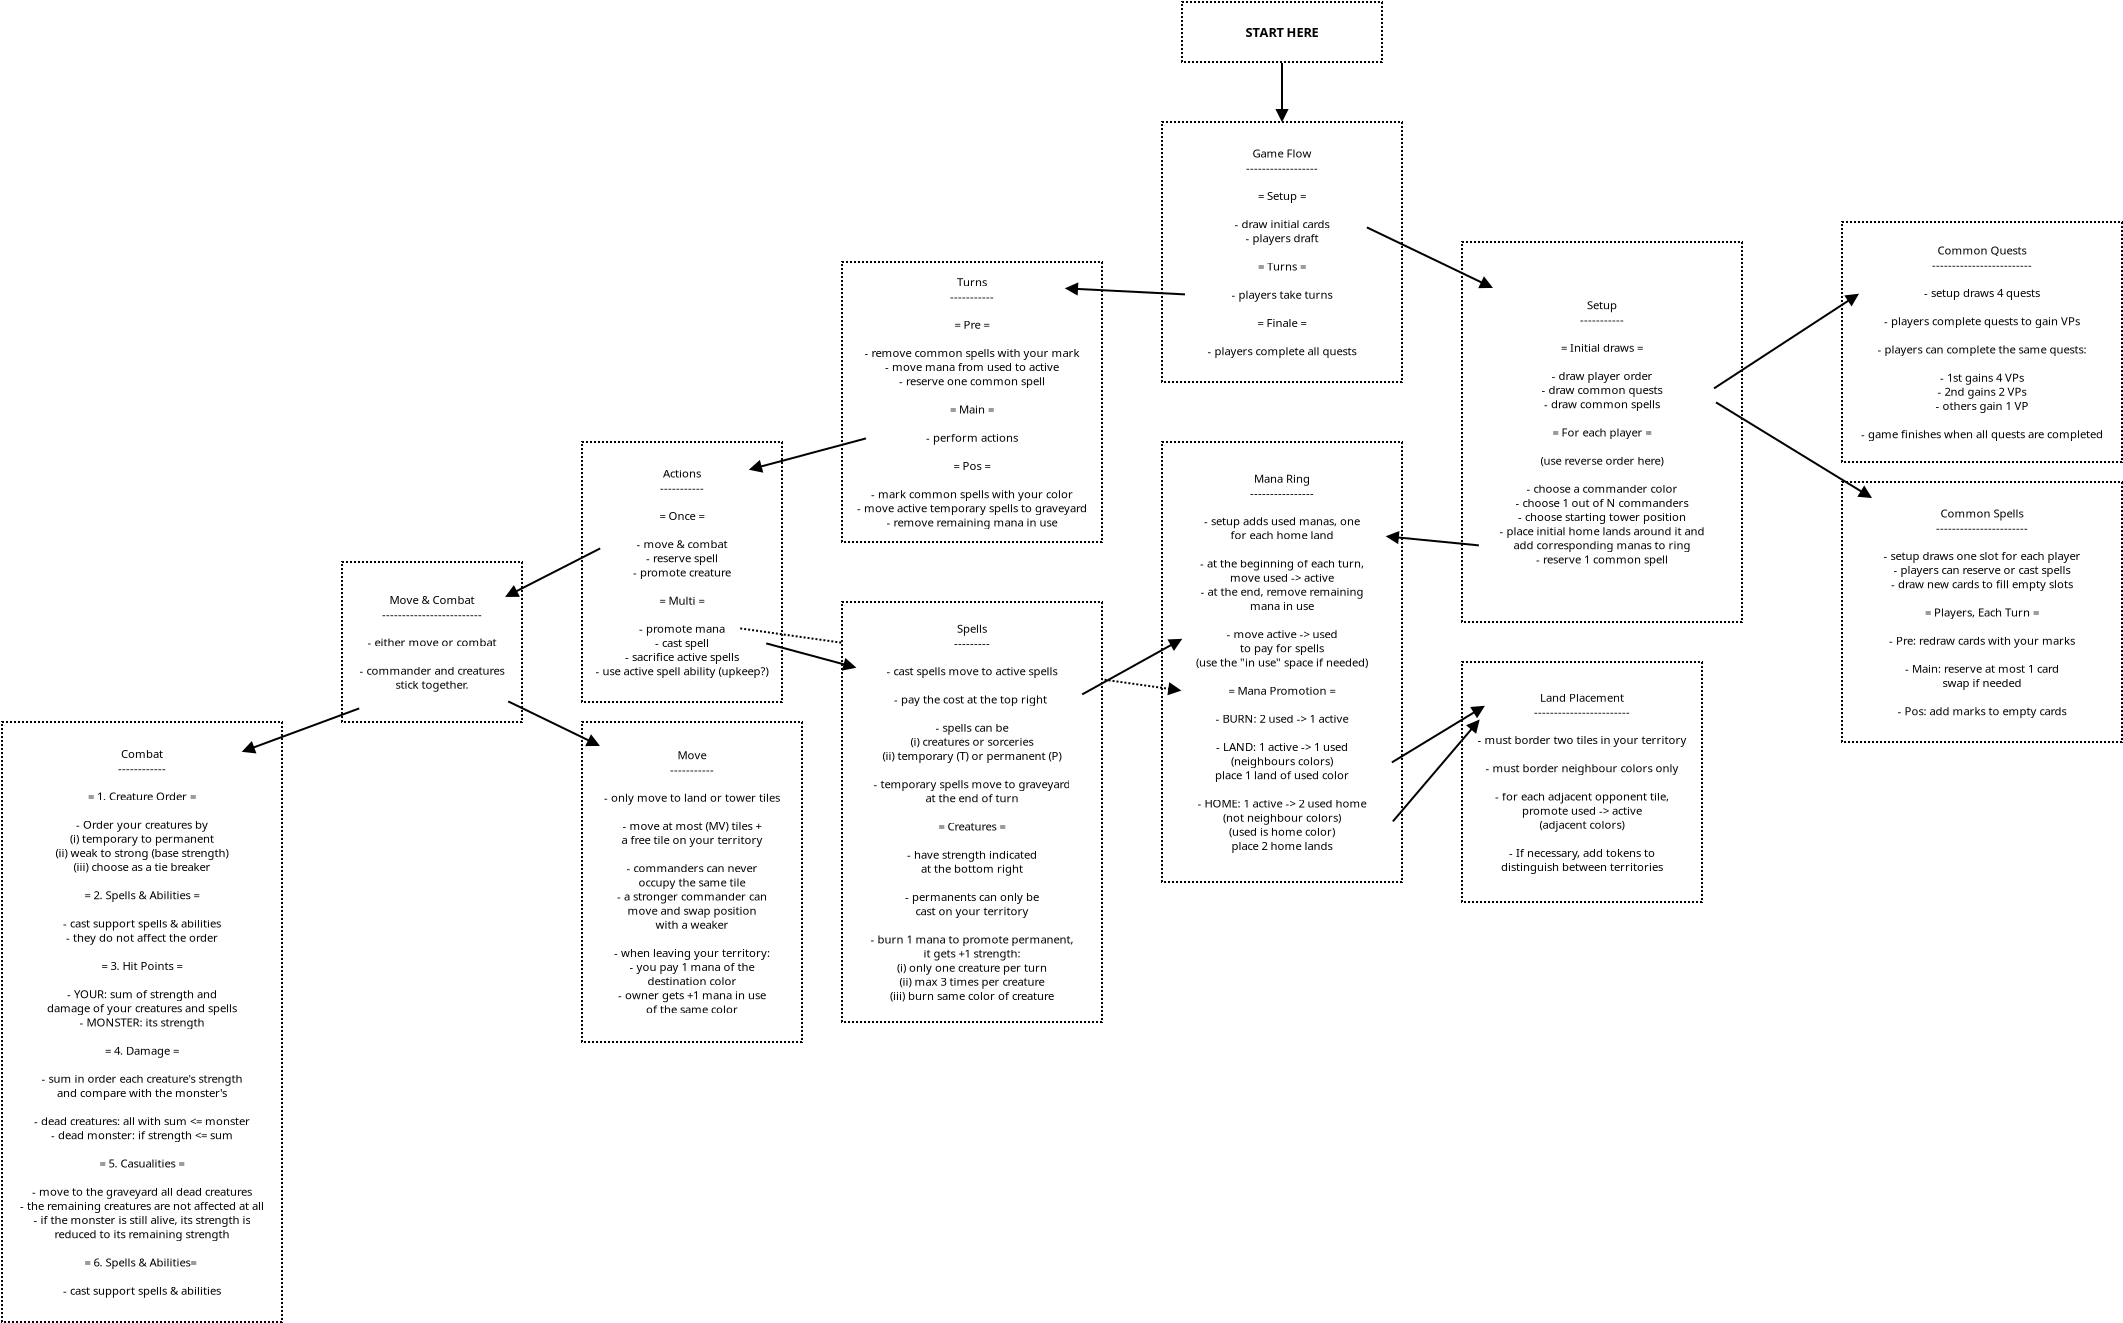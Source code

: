 <?xml version="1.0" encoding="UTF-8"?>
<dia:diagram xmlns:dia="http://www.lysator.liu.se/~alla/dia/">
  <dia:layer name="Segundo Plano" visible="true" connectable="true" active="true">
    <dia:object type="Standard - Box" version="0" id="O0">
      <dia:attribute name="obj_pos">
        <dia:point val="-152,-3"/>
      </dia:attribute>
      <dia:attribute name="obj_bb">
        <dia:rectangle val="-152.05,-3.05;-137.95,27.05"/>
      </dia:attribute>
      <dia:attribute name="elem_corner">
        <dia:point val="-152,-3"/>
      </dia:attribute>
      <dia:attribute name="elem_width">
        <dia:real val="14"/>
      </dia:attribute>
      <dia:attribute name="elem_height">
        <dia:real val="30"/>
      </dia:attribute>
      <dia:attribute name="border_width">
        <dia:real val="0.1"/>
      </dia:attribute>
      <dia:attribute name="show_background">
        <dia:boolean val="true"/>
      </dia:attribute>
      <dia:attribute name="line_style">
        <dia:enum val="4"/>
      </dia:attribute>
    </dia:object>
    <dia:object type="Standard - Text" version="1" id="O1">
      <dia:attribute name="obj_pos">
        <dia:point val="-145,12"/>
      </dia:attribute>
      <dia:attribute name="obj_bb">
        <dia:rectangle val="-151.735,-1.734;-138.265,25.734"/>
      </dia:attribute>
      <dia:attribute name="text">
        <dia:composite type="text">
          <dia:attribute name="string">
            <dia:string>#Combat
------------

= 1. Creature Order =

- Order your creatures by
(i) temporary to permanent
(ii) weak to strong (base strength)
(iii) choose as a tie breaker

= 2. Spells &amp; Abilities =

- cast support spells &amp; abilities
- they do not affect the order

= 3. Hit Points =

- YOUR: sum of strength and
damage of your creatures and spells
- MONSTER: its strength

= 4. Damage =

- sum in order each creature's strength
and compare with the monster's

- dead creatures: all with sum &lt;= monster
- dead monster: if strength &lt;= sum

= 5. Casualities =

- move to the graveyard all dead creatures
- the remaining creatures are not affected at all
- if the monster is still alive, its strength is
reduced to its remaining strength

= 6. Spells &amp; Abilities= 

- cast support spells &amp; abilities#</dia:string>
          </dia:attribute>
          <dia:attribute name="font">
            <dia:font family="sans" style="0" name="Helvetica"/>
          </dia:attribute>
          <dia:attribute name="height">
            <dia:real val="0.706"/>
          </dia:attribute>
          <dia:attribute name="pos">
            <dia:point val="-145,-1.21"/>
          </dia:attribute>
          <dia:attribute name="color">
            <dia:color val="#000000ff"/>
          </dia:attribute>
          <dia:attribute name="alignment">
            <dia:enum val="1"/>
          </dia:attribute>
        </dia:composite>
      </dia:attribute>
      <dia:attribute name="valign">
        <dia:enum val="2"/>
      </dia:attribute>
      <dia:connections>
        <dia:connection handle="0" to="O0" connection="8"/>
      </dia:connections>
    </dia:object>
    <dia:object type="Standard - Box" version="0" id="O2">
      <dia:attribute name="obj_pos">
        <dia:point val="-123,-3"/>
      </dia:attribute>
      <dia:attribute name="obj_bb">
        <dia:rectangle val="-123.05,-3.05;-111.95,13.05"/>
      </dia:attribute>
      <dia:attribute name="elem_corner">
        <dia:point val="-123,-3"/>
      </dia:attribute>
      <dia:attribute name="elem_width">
        <dia:real val="11"/>
      </dia:attribute>
      <dia:attribute name="elem_height">
        <dia:real val="16"/>
      </dia:attribute>
      <dia:attribute name="border_width">
        <dia:real val="0.1"/>
      </dia:attribute>
      <dia:attribute name="show_background">
        <dia:boolean val="true"/>
      </dia:attribute>
      <dia:attribute name="line_style">
        <dia:enum val="4"/>
      </dia:attribute>
    </dia:object>
    <dia:object type="Standard - Text" version="1" id="O3">
      <dia:attribute name="obj_pos">
        <dia:point val="-117.5,5"/>
      </dia:attribute>
      <dia:attribute name="obj_bb">
        <dia:rectangle val="-122.194,-1.703;-112.79,11.703"/>
      </dia:attribute>
      <dia:attribute name="text">
        <dia:composite type="text">
          <dia:attribute name="string">
            <dia:string>#Move
-----------

- only move to land or tower tiles

- move at most (MV) tiles +
a free tile on your territory

- commanders can never
occupy the same tile
- a stronger commander can
move and swap position
with a weaker

- when leaving your territory:
- you pay 1 mana of the
destination color
- owner gets +1 mana in use
of the same color#</dia:string>
          </dia:attribute>
          <dia:attribute name="font">
            <dia:font family="sans" style="0" name="Helvetica"/>
          </dia:attribute>
          <dia:attribute name="height">
            <dia:real val="0.706"/>
          </dia:attribute>
          <dia:attribute name="pos">
            <dia:point val="-117.5,-1.163"/>
          </dia:attribute>
          <dia:attribute name="color">
            <dia:color val="#000000ff"/>
          </dia:attribute>
          <dia:attribute name="alignment">
            <dia:enum val="1"/>
          </dia:attribute>
        </dia:composite>
      </dia:attribute>
      <dia:attribute name="valign">
        <dia:enum val="2"/>
      </dia:attribute>
      <dia:connections>
        <dia:connection handle="0" to="O2" connection="8"/>
      </dia:connections>
    </dia:object>
    <dia:object type="Standard - Box" version="0" id="O4">
      <dia:attribute name="obj_pos">
        <dia:point val="-135,-11"/>
      </dia:attribute>
      <dia:attribute name="obj_bb">
        <dia:rectangle val="-135.05,-11.05;-125.95,-2.95"/>
      </dia:attribute>
      <dia:attribute name="elem_corner">
        <dia:point val="-135,-11"/>
      </dia:attribute>
      <dia:attribute name="elem_width">
        <dia:real val="9"/>
      </dia:attribute>
      <dia:attribute name="elem_height">
        <dia:real val="8"/>
      </dia:attribute>
      <dia:attribute name="border_width">
        <dia:real val="0.1"/>
      </dia:attribute>
      <dia:attribute name="show_background">
        <dia:boolean val="true"/>
      </dia:attribute>
      <dia:attribute name="line_style">
        <dia:enum val="4"/>
      </dia:attribute>
    </dia:object>
    <dia:object type="Standard - Text" version="1" id="O5">
      <dia:attribute name="obj_pos">
        <dia:point val="-130.5,-7"/>
      </dia:attribute>
      <dia:attribute name="obj_bb">
        <dia:rectangle val="-134.431,-9.445;-126.569,-4.555"/>
      </dia:attribute>
      <dia:attribute name="text">
        <dia:composite type="text">
          <dia:attribute name="string">
            <dia:string>#Move &amp; Combat
-------------------------

- either move or combat

- commander and creatures
stick together.#</dia:string>
          </dia:attribute>
          <dia:attribute name="font">
            <dia:font family="sans" style="0" name="Helvetica"/>
          </dia:attribute>
          <dia:attribute name="height">
            <dia:real val="0.706"/>
          </dia:attribute>
          <dia:attribute name="pos">
            <dia:point val="-130.5,-8.921"/>
          </dia:attribute>
          <dia:attribute name="color">
            <dia:color val="#000000ff"/>
          </dia:attribute>
          <dia:attribute name="alignment">
            <dia:enum val="1"/>
          </dia:attribute>
        </dia:composite>
      </dia:attribute>
      <dia:attribute name="valign">
        <dia:enum val="2"/>
      </dia:attribute>
      <dia:connections>
        <dia:connection handle="0" to="O4" connection="8"/>
      </dia:connections>
    </dia:object>
    <dia:object type="Standard - Box" version="0" id="O6">
      <dia:attribute name="obj_pos">
        <dia:point val="-123,-17"/>
      </dia:attribute>
      <dia:attribute name="obj_bb">
        <dia:rectangle val="-123.05,-17.05;-112.95,-3.95"/>
      </dia:attribute>
      <dia:attribute name="elem_corner">
        <dia:point val="-123,-17"/>
      </dia:attribute>
      <dia:attribute name="elem_width">
        <dia:real val="10"/>
      </dia:attribute>
      <dia:attribute name="elem_height">
        <dia:real val="13"/>
      </dia:attribute>
      <dia:attribute name="border_width">
        <dia:real val="0.1"/>
      </dia:attribute>
      <dia:attribute name="show_background">
        <dia:boolean val="true"/>
      </dia:attribute>
      <dia:attribute name="line_style">
        <dia:enum val="4"/>
      </dia:attribute>
    </dia:object>
    <dia:object type="Standard - Text" version="1" id="O7">
      <dia:attribute name="obj_pos">
        <dia:point val="-118,-10.5"/>
      </dia:attribute>
      <dia:attribute name="obj_bb">
        <dia:rectangle val="-122.841,-15.767;-113.159,-5.233"/>
      </dia:attribute>
      <dia:attribute name="text">
        <dia:composite type="text">
          <dia:attribute name="string">
            <dia:string>#Actions
-----------

= Once =

- move &amp; combat
- reserve spell
- promote creature

= Multi =

- promote mana
- cast spell
- sacrifice active spells
- use active spell ability (upkeep?)#</dia:string>
          </dia:attribute>
          <dia:attribute name="font">
            <dia:font family="sans" style="0" name="Helvetica"/>
          </dia:attribute>
          <dia:attribute name="height">
            <dia:real val="0.706"/>
          </dia:attribute>
          <dia:attribute name="pos">
            <dia:point val="-118,-15.243"/>
          </dia:attribute>
          <dia:attribute name="color">
            <dia:color val="#000000ff"/>
          </dia:attribute>
          <dia:attribute name="alignment">
            <dia:enum val="1"/>
          </dia:attribute>
        </dia:composite>
      </dia:attribute>
      <dia:attribute name="valign">
        <dia:enum val="2"/>
      </dia:attribute>
      <dia:connections>
        <dia:connection handle="0" to="O6" connection="8"/>
      </dia:connections>
    </dia:object>
    <dia:object type="Standard - Box" version="0" id="O8">
      <dia:attribute name="obj_pos">
        <dia:point val="-79,-27"/>
      </dia:attribute>
      <dia:attribute name="obj_bb">
        <dia:rectangle val="-79.05,-27.05;-64.95,-7.95"/>
      </dia:attribute>
      <dia:attribute name="elem_corner">
        <dia:point val="-79,-27"/>
      </dia:attribute>
      <dia:attribute name="elem_width">
        <dia:real val="14"/>
      </dia:attribute>
      <dia:attribute name="elem_height">
        <dia:real val="19"/>
      </dia:attribute>
      <dia:attribute name="border_width">
        <dia:real val="0.1"/>
      </dia:attribute>
      <dia:attribute name="show_background">
        <dia:boolean val="true"/>
      </dia:attribute>
      <dia:attribute name="line_style">
        <dia:enum val="4"/>
      </dia:attribute>
    </dia:object>
    <dia:object type="Standard - Text" version="1" id="O9">
      <dia:attribute name="obj_pos">
        <dia:point val="-72,-17.5"/>
      </dia:attribute>
      <dia:attribute name="obj_bb">
        <dia:rectangle val="-77.535,-24.178;-66.465,-10.822"/>
      </dia:attribute>
      <dia:attribute name="text">
        <dia:composite type="text">
          <dia:attribute name="string">
            <dia:string>#Setup
-----------

= Initial draws =

- draw player order
- draw common quests
- draw common spells

= For each player =

(use reverse order here)

- choose a commander color
- choose 1 out of N commanders
- choose starting tower position
- place initial home lands around it and
add corresponding manas to ring
- reserve 1 common spell#</dia:string>
          </dia:attribute>
          <dia:attribute name="font">
            <dia:font family="sans" style="0" name="Helvetica"/>
          </dia:attribute>
          <dia:attribute name="height">
            <dia:real val="0.706"/>
          </dia:attribute>
          <dia:attribute name="pos">
            <dia:point val="-72,-23.655"/>
          </dia:attribute>
          <dia:attribute name="color">
            <dia:color val="#000000ff"/>
          </dia:attribute>
          <dia:attribute name="alignment">
            <dia:enum val="1"/>
          </dia:attribute>
        </dia:composite>
      </dia:attribute>
      <dia:attribute name="valign">
        <dia:enum val="2"/>
      </dia:attribute>
      <dia:connections>
        <dia:connection handle="0" to="O8" connection="8"/>
      </dia:connections>
    </dia:object>
    <dia:object type="Standard - Box" version="0" id="O10">
      <dia:attribute name="obj_pos">
        <dia:point val="-110,-26"/>
      </dia:attribute>
      <dia:attribute name="obj_bb">
        <dia:rectangle val="-110.05,-26.05;-96.95,-11.95"/>
      </dia:attribute>
      <dia:attribute name="elem_corner">
        <dia:point val="-110,-26"/>
      </dia:attribute>
      <dia:attribute name="elem_width">
        <dia:real val="13"/>
      </dia:attribute>
      <dia:attribute name="elem_height">
        <dia:real val="14"/>
      </dia:attribute>
      <dia:attribute name="border_width">
        <dia:real val="0.1"/>
      </dia:attribute>
      <dia:attribute name="show_background">
        <dia:boolean val="true"/>
      </dia:attribute>
      <dia:attribute name="line_style">
        <dia:enum val="4"/>
      </dia:attribute>
    </dia:object>
    <dia:object type="Standard - Text" version="1" id="O11">
      <dia:attribute name="obj_pos">
        <dia:point val="-103.5,-19"/>
      </dia:attribute>
      <dia:attribute name="obj_bb">
        <dia:rectangle val="-109.8,-25.35;-97.184,-12.65"/>
      </dia:attribute>
      <dia:attribute name="text">
        <dia:composite type="text">
          <dia:attribute name="string">
            <dia:string>#Turns
-----------

= Pre =

- remove common spells with your mark
- move mana from used to active
- reserve one common spell

= Main =

- perform actions

= Pos =

- mark common spells with your color
- move active temporary spells to graveyard
- remove remaining mana in use#</dia:string>
          </dia:attribute>
          <dia:attribute name="font">
            <dia:font family="sans" style="0" name="Helvetica"/>
          </dia:attribute>
          <dia:attribute name="height">
            <dia:real val="0.706"/>
          </dia:attribute>
          <dia:attribute name="pos">
            <dia:point val="-103.5,-24.81"/>
          </dia:attribute>
          <dia:attribute name="color">
            <dia:color val="#000000ff"/>
          </dia:attribute>
          <dia:attribute name="alignment">
            <dia:enum val="1"/>
          </dia:attribute>
        </dia:composite>
      </dia:attribute>
      <dia:attribute name="valign">
        <dia:enum val="2"/>
      </dia:attribute>
      <dia:connections>
        <dia:connection handle="0" to="O10" connection="8"/>
      </dia:connections>
    </dia:object>
    <dia:object type="Standard - Box" version="0" id="O12">
      <dia:attribute name="obj_pos">
        <dia:point val="-79,-6"/>
      </dia:attribute>
      <dia:attribute name="obj_bb">
        <dia:rectangle val="-79.05,-6.05;-66.95,6.05"/>
      </dia:attribute>
      <dia:attribute name="elem_corner">
        <dia:point val="-79,-6"/>
      </dia:attribute>
      <dia:attribute name="elem_width">
        <dia:real val="12"/>
      </dia:attribute>
      <dia:attribute name="elem_height">
        <dia:real val="12"/>
      </dia:attribute>
      <dia:attribute name="border_width">
        <dia:real val="0.1"/>
      </dia:attribute>
      <dia:attribute name="show_background">
        <dia:boolean val="true"/>
      </dia:attribute>
      <dia:attribute name="line_style">
        <dia:enum val="4"/>
      </dia:attribute>
    </dia:object>
    <dia:object type="Standard - Text" version="1" id="O13">
      <dia:attribute name="obj_pos">
        <dia:point val="-73,0"/>
      </dia:attribute>
      <dia:attribute name="obj_bb">
        <dia:rectangle val="-78.531,-4.562;-67.469,4.562"/>
      </dia:attribute>
      <dia:attribute name="text">
        <dia:composite type="text">
          <dia:attribute name="string">
            <dia:string>#Land Placement
------------------------

- must border two tiles in your territory

- must border neighbour colors only

- for each adjacent opponent tile,
promote used -&gt; active
(adjacent colors)

- If necessary, add tokens to
distinguish between territories#</dia:string>
          </dia:attribute>
          <dia:attribute name="font">
            <dia:font family="sans" style="0" name="Helvetica"/>
          </dia:attribute>
          <dia:attribute name="height">
            <dia:real val="0.706"/>
          </dia:attribute>
          <dia:attribute name="pos">
            <dia:point val="-73,-4.038"/>
          </dia:attribute>
          <dia:attribute name="color">
            <dia:color val="#000000ff"/>
          </dia:attribute>
          <dia:attribute name="alignment">
            <dia:enum val="1"/>
          </dia:attribute>
        </dia:composite>
      </dia:attribute>
      <dia:attribute name="valign">
        <dia:enum val="2"/>
      </dia:attribute>
      <dia:connections>
        <dia:connection handle="0" to="O12" connection="8"/>
      </dia:connections>
    </dia:object>
    <dia:object type="Standard - Box" version="0" id="O14">
      <dia:attribute name="obj_pos">
        <dia:point val="-94,-17"/>
      </dia:attribute>
      <dia:attribute name="obj_bb">
        <dia:rectangle val="-94.05,-17.05;-81.95,5.05"/>
      </dia:attribute>
      <dia:attribute name="elem_corner">
        <dia:point val="-94,-17"/>
      </dia:attribute>
      <dia:attribute name="elem_width">
        <dia:real val="12"/>
      </dia:attribute>
      <dia:attribute name="elem_height">
        <dia:real val="22"/>
      </dia:attribute>
      <dia:attribute name="border_width">
        <dia:real val="0.1"/>
      </dia:attribute>
      <dia:attribute name="show_background">
        <dia:boolean val="true"/>
      </dia:attribute>
      <dia:attribute name="line_style">
        <dia:enum val="4"/>
      </dia:attribute>
    </dia:object>
    <dia:object type="Standard - Text" version="1" id="O15">
      <dia:attribute name="obj_pos">
        <dia:point val="-88,-6"/>
      </dia:attribute>
      <dia:attribute name="obj_bb">
        <dia:rectangle val="-92.82,-15.525;-83.196,3.525"/>
      </dia:attribute>
      <dia:attribute name="text">
        <dia:composite type="text">
          <dia:attribute name="string">
            <dia:string>#Mana Ring
----------------

- setup adds used manas, one
for each home land

- at the beginning of each turn,
move used -&gt; active
- at the end, remove remaining
mana in use

- move active -&gt; used
to pay for spells
(use the "in use" space if needed)

= Mana Promotion =

- BURN: 2 used -&gt; 1 active

- LAND: 1 active -&gt; 1 used
(neighbours colors)
place 1 land of used color

- HOME: 1 active -&gt; 2 used home
(not neighbour colors)
(used is home color)
place 2 home lands#</dia:string>
          </dia:attribute>
          <dia:attribute name="font">
            <dia:font family="sans" style="0" name="Helvetica"/>
          </dia:attribute>
          <dia:attribute name="height">
            <dia:real val="0.706"/>
          </dia:attribute>
          <dia:attribute name="pos">
            <dia:point val="-88,-14.985"/>
          </dia:attribute>
          <dia:attribute name="color">
            <dia:color val="#000000ff"/>
          </dia:attribute>
          <dia:attribute name="alignment">
            <dia:enum val="1"/>
          </dia:attribute>
        </dia:composite>
      </dia:attribute>
      <dia:attribute name="valign">
        <dia:enum val="2"/>
      </dia:attribute>
      <dia:connections>
        <dia:connection handle="0" to="O14" connection="8"/>
      </dia:connections>
    </dia:object>
    <dia:object type="Standard - Box" version="0" id="O16">
      <dia:attribute name="obj_pos">
        <dia:point val="-60,-15"/>
      </dia:attribute>
      <dia:attribute name="obj_bb">
        <dia:rectangle val="-60.05,-15.05;-45.95,-1.95"/>
      </dia:attribute>
      <dia:attribute name="elem_corner">
        <dia:point val="-60,-15"/>
      </dia:attribute>
      <dia:attribute name="elem_width">
        <dia:real val="14"/>
      </dia:attribute>
      <dia:attribute name="elem_height">
        <dia:real val="13"/>
      </dia:attribute>
      <dia:attribute name="border_width">
        <dia:real val="0.1"/>
      </dia:attribute>
      <dia:attribute name="show_background">
        <dia:boolean val="true"/>
      </dia:attribute>
      <dia:attribute name="line_style">
        <dia:enum val="4"/>
      </dia:attribute>
    </dia:object>
    <dia:object type="Standard - Text" version="1" id="O17">
      <dia:attribute name="obj_pos">
        <dia:point val="-53,-8.5"/>
      </dia:attribute>
      <dia:attribute name="obj_bb">
        <dia:rectangle val="-58.358,-13.767;-47.642,-3.233"/>
      </dia:attribute>
      <dia:attribute name="text">
        <dia:composite type="text">
          <dia:attribute name="string">
            <dia:string>#Common Spells
-----------------------

- setup draws one slot for each player
- players can reserve or cast spells
- draw new cards to fill empty slots

= Players, Each Turn =

- Pre: redraw cards with your marks

- Main: reserve at most 1 card
swap if needed

- Pos: add marks to empty cards#</dia:string>
          </dia:attribute>
          <dia:attribute name="font">
            <dia:font family="sans" style="0" name="Helvetica"/>
          </dia:attribute>
          <dia:attribute name="height">
            <dia:real val="0.706"/>
          </dia:attribute>
          <dia:attribute name="pos">
            <dia:point val="-53,-13.243"/>
          </dia:attribute>
          <dia:attribute name="color">
            <dia:color val="#000000ff"/>
          </dia:attribute>
          <dia:attribute name="alignment">
            <dia:enum val="1"/>
          </dia:attribute>
        </dia:composite>
      </dia:attribute>
      <dia:attribute name="valign">
        <dia:enum val="2"/>
      </dia:attribute>
      <dia:connections>
        <dia:connection handle="0" to="O16" connection="8"/>
      </dia:connections>
    </dia:object>
    <dia:object type="Standard - Box" version="0" id="O18">
      <dia:attribute name="obj_pos">
        <dia:point val="-60,-28"/>
      </dia:attribute>
      <dia:attribute name="obj_bb">
        <dia:rectangle val="-60.05,-28.05;-45.95,-15.95"/>
      </dia:attribute>
      <dia:attribute name="elem_corner">
        <dia:point val="-60,-28"/>
      </dia:attribute>
      <dia:attribute name="elem_width">
        <dia:real val="14"/>
      </dia:attribute>
      <dia:attribute name="elem_height">
        <dia:real val="12"/>
      </dia:attribute>
      <dia:attribute name="border_width">
        <dia:real val="0.1"/>
      </dia:attribute>
      <dia:attribute name="show_background">
        <dia:boolean val="true"/>
      </dia:attribute>
      <dia:attribute name="line_style">
        <dia:enum val="4"/>
      </dia:attribute>
    </dia:object>
    <dia:object type="Standard - Text" version="1" id="O19">
      <dia:attribute name="obj_pos">
        <dia:point val="-53,-22"/>
      </dia:attribute>
      <dia:attribute name="obj_bb">
        <dia:rectangle val="-59.597,-26.915;-46.403,-17.085"/>
      </dia:attribute>
      <dia:attribute name="text">
        <dia:composite type="text">
          <dia:attribute name="string">
            <dia:string>#Common Quests
-------------------------

- setup draws 4 quests

- players complete quests to gain VPs

- players can complete the same quests:

- 1st gains 4 VPs
- 2nd gains 2 VPs
- others gain 1 VP

- game finishes when all quests are completed#</dia:string>
          </dia:attribute>
          <dia:attribute name="font">
            <dia:font family="sans" style="0" name="Helvetica"/>
          </dia:attribute>
          <dia:attribute name="height">
            <dia:real val="0.706"/>
          </dia:attribute>
          <dia:attribute name="pos">
            <dia:point val="-53,-26.391"/>
          </dia:attribute>
          <dia:attribute name="color">
            <dia:color val="#000000ff"/>
          </dia:attribute>
          <dia:attribute name="alignment">
            <dia:enum val="1"/>
          </dia:attribute>
        </dia:composite>
      </dia:attribute>
      <dia:attribute name="valign">
        <dia:enum val="2"/>
      </dia:attribute>
      <dia:connections>
        <dia:connection handle="0" to="O18" connection="8"/>
      </dia:connections>
    </dia:object>
    <dia:object type="Standard - Box" version="0" id="O20">
      <dia:attribute name="obj_pos">
        <dia:point val="-94,-33"/>
      </dia:attribute>
      <dia:attribute name="obj_bb">
        <dia:rectangle val="-94.05,-33.05;-81.95,-19.95"/>
      </dia:attribute>
      <dia:attribute name="elem_corner">
        <dia:point val="-94,-33"/>
      </dia:attribute>
      <dia:attribute name="elem_width">
        <dia:real val="12"/>
      </dia:attribute>
      <dia:attribute name="elem_height">
        <dia:real val="13"/>
      </dia:attribute>
      <dia:attribute name="border_width">
        <dia:real val="0.1"/>
      </dia:attribute>
      <dia:attribute name="show_background">
        <dia:boolean val="true"/>
      </dia:attribute>
      <dia:attribute name="line_style">
        <dia:enum val="4"/>
      </dia:attribute>
    </dia:object>
    <dia:object type="Standard - Text" version="1" id="O21">
      <dia:attribute name="obj_pos">
        <dia:point val="-88,-26.5"/>
      </dia:attribute>
      <dia:attribute name="obj_bb">
        <dia:rectangle val="-92.082,-31.767;-83.918,-21.233"/>
      </dia:attribute>
      <dia:attribute name="text">
        <dia:composite type="text">
          <dia:attribute name="string">
            <dia:string>#Game Flow
------------------

= Setup =

- draw initial cards
- players draft

= Turns =

- players take turns

= Finale =

- players complete all quests#</dia:string>
          </dia:attribute>
          <dia:attribute name="font">
            <dia:font family="sans" style="0" name="Helvetica"/>
          </dia:attribute>
          <dia:attribute name="height">
            <dia:real val="0.706"/>
          </dia:attribute>
          <dia:attribute name="pos">
            <dia:point val="-88,-31.244"/>
          </dia:attribute>
          <dia:attribute name="color">
            <dia:color val="#000000ff"/>
          </dia:attribute>
          <dia:attribute name="alignment">
            <dia:enum val="1"/>
          </dia:attribute>
        </dia:composite>
      </dia:attribute>
      <dia:attribute name="valign">
        <dia:enum val="2"/>
      </dia:attribute>
      <dia:connections>
        <dia:connection handle="0" to="O20" connection="8"/>
      </dia:connections>
    </dia:object>
    <dia:object type="Standard - Line" version="0" id="O22">
      <dia:attribute name="obj_pos">
        <dia:point val="-83.756,-27.73"/>
      </dia:attribute>
      <dia:attribute name="obj_bb">
        <dia:rectangle val="-83.823,-27.797;-77.44,-24.663"/>
      </dia:attribute>
      <dia:attribute name="conn_endpoints">
        <dia:point val="-83.756,-27.73"/>
        <dia:point val="-77.506,-24.73"/>
      </dia:attribute>
      <dia:attribute name="numcp">
        <dia:int val="1"/>
      </dia:attribute>
      <dia:attribute name="end_arrow">
        <dia:enum val="3"/>
      </dia:attribute>
      <dia:attribute name="end_arrow_length">
        <dia:real val="0.5"/>
      </dia:attribute>
      <dia:attribute name="end_arrow_width">
        <dia:real val="0.5"/>
      </dia:attribute>
    </dia:object>
    <dia:object type="Standard - Line" version="0" id="O23">
      <dia:attribute name="obj_pos">
        <dia:point val="-66.4,-19.68"/>
      </dia:attribute>
      <dia:attribute name="obj_bb">
        <dia:rectangle val="-66.469,-24.449;-59.131,-19.611"/>
      </dia:attribute>
      <dia:attribute name="conn_endpoints">
        <dia:point val="-66.4,-19.68"/>
        <dia:point val="-59.2,-24.38"/>
      </dia:attribute>
      <dia:attribute name="numcp">
        <dia:int val="1"/>
      </dia:attribute>
      <dia:attribute name="end_arrow">
        <dia:enum val="3"/>
      </dia:attribute>
      <dia:attribute name="end_arrow_length">
        <dia:real val="0.5"/>
      </dia:attribute>
      <dia:attribute name="end_arrow_width">
        <dia:real val="0.5"/>
      </dia:attribute>
    </dia:object>
    <dia:object type="Standard - Line" version="0" id="O24">
      <dia:attribute name="obj_pos">
        <dia:point val="-66.3,-18.98"/>
      </dia:attribute>
      <dia:attribute name="obj_bb">
        <dia:rectangle val="-66.369,-19.049;-58.481,-14.161"/>
      </dia:attribute>
      <dia:attribute name="conn_endpoints">
        <dia:point val="-66.3,-18.98"/>
        <dia:point val="-58.55,-14.23"/>
      </dia:attribute>
      <dia:attribute name="numcp">
        <dia:int val="1"/>
      </dia:attribute>
      <dia:attribute name="end_arrow">
        <dia:enum val="3"/>
      </dia:attribute>
      <dia:attribute name="end_arrow_length">
        <dia:real val="0.5"/>
      </dia:attribute>
      <dia:attribute name="end_arrow_width">
        <dia:real val="0.5"/>
      </dia:attribute>
    </dia:object>
    <dia:object type="Standard - Line" version="0" id="O25">
      <dia:attribute name="obj_pos">
        <dia:point val="-78.156,-11.83"/>
      </dia:attribute>
      <dia:attribute name="obj_bb">
        <dia:rectangle val="-82.818,-12.551;-78.102,-11.775"/>
      </dia:attribute>
      <dia:attribute name="conn_endpoints">
        <dia:point val="-78.156,-11.83"/>
        <dia:point val="-82.756,-12.28"/>
      </dia:attribute>
      <dia:attribute name="numcp">
        <dia:int val="1"/>
      </dia:attribute>
      <dia:attribute name="end_arrow">
        <dia:enum val="3"/>
      </dia:attribute>
      <dia:attribute name="end_arrow_length">
        <dia:real val="0.5"/>
      </dia:attribute>
      <dia:attribute name="end_arrow_width">
        <dia:real val="0.5"/>
      </dia:attribute>
    </dia:object>
    <dia:object type="Standard - Line" version="0" id="O26">
      <dia:attribute name="obj_pos">
        <dia:point val="-88,-35.95"/>
      </dia:attribute>
      <dia:attribute name="obj_bb">
        <dia:rectangle val="-88.331,-36.0;-87.669,-32.987"/>
      </dia:attribute>
      <dia:attribute name="conn_endpoints">
        <dia:point val="-88,-35.95"/>
        <dia:point val="-88,-33.049"/>
      </dia:attribute>
      <dia:attribute name="numcp">
        <dia:int val="1"/>
      </dia:attribute>
      <dia:attribute name="end_arrow">
        <dia:enum val="3"/>
      </dia:attribute>
      <dia:attribute name="end_arrow_length">
        <dia:real val="0.5"/>
      </dia:attribute>
      <dia:attribute name="end_arrow_width">
        <dia:real val="0.5"/>
      </dia:attribute>
      <dia:connections>
        <dia:connection handle="0" to="O27" connection="8"/>
        <dia:connection handle="1" to="O20" connection="8"/>
      </dia:connections>
    </dia:object>
    <dia:object type="Standard - Box" version="0" id="O27">
      <dia:attribute name="obj_pos">
        <dia:point val="-93,-39"/>
      </dia:attribute>
      <dia:attribute name="obj_bb">
        <dia:rectangle val="-93.05,-39.05;-82.95,-35.95"/>
      </dia:attribute>
      <dia:attribute name="elem_corner">
        <dia:point val="-93,-39"/>
      </dia:attribute>
      <dia:attribute name="elem_width">
        <dia:real val="10"/>
      </dia:attribute>
      <dia:attribute name="elem_height">
        <dia:real val="3"/>
      </dia:attribute>
      <dia:attribute name="border_width">
        <dia:real val="0.1"/>
      </dia:attribute>
      <dia:attribute name="show_background">
        <dia:boolean val="true"/>
      </dia:attribute>
      <dia:attribute name="line_style">
        <dia:enum val="4"/>
      </dia:attribute>
    </dia:object>
    <dia:object type="Standard - Text" version="1" id="O28">
      <dia:attribute name="obj_pos">
        <dia:point val="-88,-37.5"/>
      </dia:attribute>
      <dia:attribute name="obj_bb">
        <dia:rectangle val="-90.185,-37.873;-85.815,-37.127"/>
      </dia:attribute>
      <dia:attribute name="text">
        <dia:composite type="text">
          <dia:attribute name="string">
            <dia:string>#START HERE#</dia:string>
          </dia:attribute>
          <dia:attribute name="font">
            <dia:font family="sans" style="80" name="Helvetica-Bold"/>
          </dia:attribute>
          <dia:attribute name="height">
            <dia:real val="0.8"/>
          </dia:attribute>
          <dia:attribute name="pos">
            <dia:point val="-88,-37.278"/>
          </dia:attribute>
          <dia:attribute name="color">
            <dia:color val="#000000ff"/>
          </dia:attribute>
          <dia:attribute name="alignment">
            <dia:enum val="1"/>
          </dia:attribute>
        </dia:composite>
      </dia:attribute>
      <dia:attribute name="valign">
        <dia:enum val="2"/>
      </dia:attribute>
      <dia:connections>
        <dia:connection handle="0" to="O27" connection="8"/>
      </dia:connections>
    </dia:object>
    <dia:object type="Standard - Line" version="0" id="O29">
      <dia:attribute name="obj_pos">
        <dia:point val="-108.8,-17.18"/>
      </dia:attribute>
      <dia:attribute name="obj_bb">
        <dia:rectangle val="-114.661,-17.241;-108.739,-15.465"/>
      </dia:attribute>
      <dia:attribute name="conn_endpoints">
        <dia:point val="-108.8,-17.18"/>
        <dia:point val="-114.6,-15.63"/>
      </dia:attribute>
      <dia:attribute name="numcp">
        <dia:int val="1"/>
      </dia:attribute>
      <dia:attribute name="end_arrow">
        <dia:enum val="3"/>
      </dia:attribute>
      <dia:attribute name="end_arrow_length">
        <dia:real val="0.5"/>
      </dia:attribute>
      <dia:attribute name="end_arrow_width">
        <dia:real val="0.5"/>
      </dia:attribute>
    </dia:object>
    <dia:object type="Standard - Line" version="0" id="O30">
      <dia:attribute name="obj_pos">
        <dia:point val="-122.09,-11.68"/>
      </dia:attribute>
      <dia:attribute name="obj_bb">
        <dia:rectangle val="-126.857,-11.747;-122.022,-9.213"/>
      </dia:attribute>
      <dia:attribute name="conn_endpoints">
        <dia:point val="-122.09,-11.68"/>
        <dia:point val="-126.79,-9.28"/>
      </dia:attribute>
      <dia:attribute name="numcp">
        <dia:int val="1"/>
      </dia:attribute>
      <dia:attribute name="end_arrow">
        <dia:enum val="3"/>
      </dia:attribute>
      <dia:attribute name="end_arrow_length">
        <dia:real val="0.5"/>
      </dia:attribute>
      <dia:attribute name="end_arrow_width">
        <dia:real val="0.5"/>
      </dia:attribute>
    </dia:object>
    <dia:object type="Standard - Line" version="0" id="O31">
      <dia:attribute name="obj_pos">
        <dia:point val="-126.69,-4.03"/>
      </dia:attribute>
      <dia:attribute name="obj_bb">
        <dia:rectangle val="-126.756,-4.097;-122.09,-1.763"/>
      </dia:attribute>
      <dia:attribute name="conn_endpoints">
        <dia:point val="-126.69,-4.03"/>
        <dia:point val="-122.156,-1.83"/>
      </dia:attribute>
      <dia:attribute name="numcp">
        <dia:int val="1"/>
      </dia:attribute>
      <dia:attribute name="end_arrow">
        <dia:enum val="3"/>
      </dia:attribute>
      <dia:attribute name="end_arrow_length">
        <dia:real val="0.5"/>
      </dia:attribute>
      <dia:attribute name="end_arrow_width">
        <dia:real val="0.5"/>
      </dia:attribute>
    </dia:object>
    <dia:object type="Standard - Line" version="0" id="O32">
      <dia:attribute name="obj_pos">
        <dia:point val="-134.14,-3.68"/>
      </dia:attribute>
      <dia:attribute name="obj_bb">
        <dia:rectangle val="-140.021,-3.744;-134.075,-1.422"/>
      </dia:attribute>
      <dia:attribute name="conn_endpoints">
        <dia:point val="-134.14,-3.68"/>
        <dia:point val="-139.956,-1.53"/>
      </dia:attribute>
      <dia:attribute name="numcp">
        <dia:int val="1"/>
      </dia:attribute>
      <dia:attribute name="end_arrow">
        <dia:enum val="3"/>
      </dia:attribute>
      <dia:attribute name="end_arrow_length">
        <dia:real val="0.5"/>
      </dia:attribute>
      <dia:attribute name="end_arrow_width">
        <dia:real val="0.5"/>
      </dia:attribute>
    </dia:object>
    <dia:object type="Standard - Line" version="0" id="O33">
      <dia:attribute name="obj_pos">
        <dia:point val="-82.456,1.97"/>
      </dia:attribute>
      <dia:attribute name="obj_bb">
        <dia:rectangle val="-82.527,-3.15;-78.086,2.041"/>
      </dia:attribute>
      <dia:attribute name="conn_endpoints">
        <dia:point val="-82.456,1.97"/>
        <dia:point val="-78.156,-3.08"/>
      </dia:attribute>
      <dia:attribute name="numcp">
        <dia:int val="1"/>
      </dia:attribute>
      <dia:attribute name="end_arrow">
        <dia:enum val="3"/>
      </dia:attribute>
      <dia:attribute name="end_arrow_length">
        <dia:real val="0.5"/>
      </dia:attribute>
      <dia:attribute name="end_arrow_width">
        <dia:real val="0.5"/>
      </dia:attribute>
    </dia:object>
    <dia:object type="Standard - Line" version="0" id="O34">
      <dia:attribute name="obj_pos">
        <dia:point val="-82.506,-0.98"/>
      </dia:attribute>
      <dia:attribute name="obj_bb">
        <dia:rectangle val="-82.575,-3.849;-77.838,-0.911"/>
      </dia:attribute>
      <dia:attribute name="conn_endpoints">
        <dia:point val="-82.506,-0.98"/>
        <dia:point val="-77.906,-3.78"/>
      </dia:attribute>
      <dia:attribute name="numcp">
        <dia:int val="1"/>
      </dia:attribute>
      <dia:attribute name="end_arrow">
        <dia:enum val="3"/>
      </dia:attribute>
      <dia:attribute name="end_arrow_length">
        <dia:real val="0.5"/>
      </dia:attribute>
      <dia:attribute name="end_arrow_width">
        <dia:real val="0.5"/>
      </dia:attribute>
    </dia:object>
    <dia:object type="Standard - Line" version="0" id="O35">
      <dia:attribute name="obj_pos">
        <dia:point val="-115.09,-7.68"/>
      </dia:attribute>
      <dia:attribute name="obj_bb">
        <dia:rectangle val="-115.146,-7.736;-93.028,-4.336"/>
      </dia:attribute>
      <dia:attribute name="conn_endpoints">
        <dia:point val="-115.09,-7.68"/>
        <dia:point val="-93.09,-4.58"/>
      </dia:attribute>
      <dia:attribute name="numcp">
        <dia:int val="1"/>
      </dia:attribute>
      <dia:attribute name="line_style">
        <dia:enum val="4"/>
      </dia:attribute>
      <dia:attribute name="end_arrow">
        <dia:enum val="3"/>
      </dia:attribute>
      <dia:attribute name="end_arrow_length">
        <dia:real val="0.5"/>
      </dia:attribute>
      <dia:attribute name="end_arrow_width">
        <dia:real val="0.5"/>
      </dia:attribute>
    </dia:object>
    <dia:object type="Standard - Box" version="0" id="O36">
      <dia:attribute name="obj_pos">
        <dia:point val="-110,-9"/>
      </dia:attribute>
      <dia:attribute name="obj_bb">
        <dia:rectangle val="-110.05,-9.05;-96.95,12.05"/>
      </dia:attribute>
      <dia:attribute name="elem_corner">
        <dia:point val="-110,-9"/>
      </dia:attribute>
      <dia:attribute name="elem_width">
        <dia:real val="13"/>
      </dia:attribute>
      <dia:attribute name="elem_height">
        <dia:real val="21"/>
      </dia:attribute>
      <dia:attribute name="border_width">
        <dia:real val="0.1"/>
      </dia:attribute>
      <dia:attribute name="show_background">
        <dia:boolean val="true"/>
      </dia:attribute>
      <dia:attribute name="line_style">
        <dia:enum val="4"/>
      </dia:attribute>
    </dia:object>
    <dia:object type="Standard - Text" version="1" id="O37">
      <dia:attribute name="obj_pos">
        <dia:point val="-103.5,1.5"/>
      </dia:attribute>
      <dia:attribute name="obj_bb">
        <dia:rectangle val="-108.889,-8.001;-98.111,11.001"/>
      </dia:attribute>
      <dia:attribute name="text">
        <dia:composite type="text">
          <dia:attribute name="string">
            <dia:string>#Spells
---------

- cast spells move to active spells

- pay the cost at the top right 

- spells can be
(i) creatures or sorceries
(ii) temporary (T) or permanent (P)

- temporary spells move to graveyard
at the end of turn

= Creatures =

- have strength indicated
at the bottom right

- permanents can only be
cast on your territory

- burn 1 mana to promote permanent,
it gets +1 strength:
(i) only one creature per turn
(ii) max 3 times per creature
(iii) burn same color of creature#</dia:string>
          </dia:attribute>
          <dia:attribute name="font">
            <dia:font family="sans" style="0" name="Helvetica"/>
          </dia:attribute>
          <dia:attribute name="height">
            <dia:real val="0.706"/>
          </dia:attribute>
          <dia:attribute name="pos">
            <dia:point val="-103.5,-7.477"/>
          </dia:attribute>
          <dia:attribute name="color">
            <dia:color val="#000000ff"/>
          </dia:attribute>
          <dia:attribute name="alignment">
            <dia:enum val="1"/>
          </dia:attribute>
        </dia:composite>
      </dia:attribute>
      <dia:attribute name="valign">
        <dia:enum val="2"/>
      </dia:attribute>
      <dia:connections>
        <dia:connection handle="0" to="O36" connection="8"/>
      </dia:connections>
    </dia:object>
    <dia:object type="Standard - Line" version="0" id="O38">
      <dia:attribute name="obj_pos">
        <dia:point val="-97.99,-4.38"/>
      </dia:attribute>
      <dia:attribute name="obj_bb">
        <dia:rectangle val="-98.058,-7.198;-92.972,-4.312"/>
      </dia:attribute>
      <dia:attribute name="conn_endpoints">
        <dia:point val="-97.99,-4.38"/>
        <dia:point val="-93.04,-7.13"/>
      </dia:attribute>
      <dia:attribute name="numcp">
        <dia:int val="1"/>
      </dia:attribute>
      <dia:attribute name="end_arrow">
        <dia:enum val="3"/>
      </dia:attribute>
      <dia:attribute name="end_arrow_length">
        <dia:real val="0.5"/>
      </dia:attribute>
      <dia:attribute name="end_arrow_width">
        <dia:real val="0.5"/>
      </dia:attribute>
    </dia:object>
    <dia:object type="Standard - Line" version="0" id="O39">
      <dia:attribute name="obj_pos">
        <dia:point val="-113.79,-6.93"/>
      </dia:attribute>
      <dia:attribute name="obj_bb">
        <dia:rectangle val="-113.851,-6.991;-109.278,-5.567"/>
      </dia:attribute>
      <dia:attribute name="conn_endpoints">
        <dia:point val="-113.79,-6.93"/>
        <dia:point val="-109.34,-5.73"/>
      </dia:attribute>
      <dia:attribute name="numcp">
        <dia:int val="1"/>
      </dia:attribute>
      <dia:attribute name="end_arrow">
        <dia:enum val="3"/>
      </dia:attribute>
      <dia:attribute name="end_arrow_length">
        <dia:real val="0.5"/>
      </dia:attribute>
      <dia:attribute name="end_arrow_width">
        <dia:real val="0.5"/>
      </dia:attribute>
    </dia:object>
    <dia:object type="Standard - Line" version="0" id="O40">
      <dia:attribute name="obj_pos">
        <dia:point val="-92.85,-24.38"/>
      </dia:attribute>
      <dia:attribute name="obj_bb">
        <dia:rectangle val="-98.862,-24.98;-92.797,-24.319"/>
      </dia:attribute>
      <dia:attribute name="conn_endpoints">
        <dia:point val="-92.85,-24.38"/>
        <dia:point val="-98.8,-24.68"/>
      </dia:attribute>
      <dia:attribute name="numcp">
        <dia:int val="1"/>
      </dia:attribute>
      <dia:attribute name="end_arrow">
        <dia:enum val="3"/>
      </dia:attribute>
      <dia:attribute name="end_arrow_length">
        <dia:real val="0.5"/>
      </dia:attribute>
      <dia:attribute name="end_arrow_width">
        <dia:real val="0.5"/>
      </dia:attribute>
    </dia:object>
  </dia:layer>
</dia:diagram>
